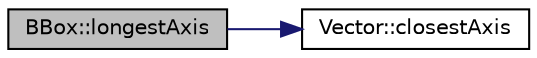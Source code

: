 digraph "BBox::longestAxis"
{
  edge [fontname="Helvetica",fontsize="10",labelfontname="Helvetica",labelfontsize="10"];
  node [fontname="Helvetica",fontsize="10",shape=record];
  rankdir="LR";
  Node1 [label="BBox::longestAxis",height=0.2,width=0.4,color="black", fillcolor="grey75", style="filled", fontcolor="black"];
  Node1 -> Node2 [color="midnightblue",fontsize="10",style="solid",fontname="Helvetica"];
  Node2 [label="Vector::closestAxis",height=0.2,width=0.4,color="black", fillcolor="white", style="filled",URL="$class_vector.html#ad8375e21359741ab2d9724c9600abc26"];
}
